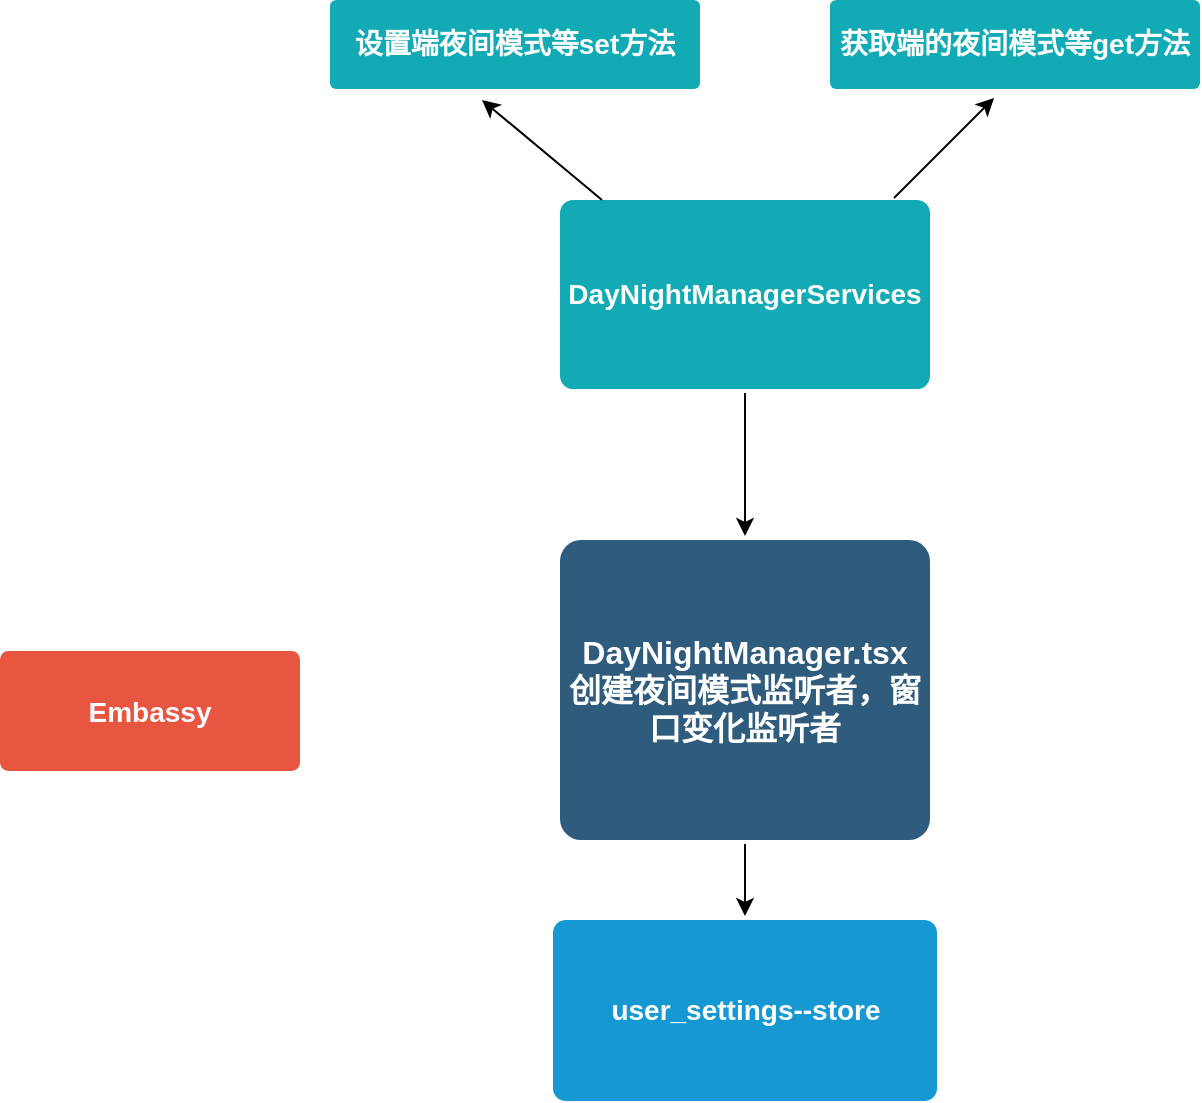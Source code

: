 <mxfile version="21.6.1" type="github">
  <diagram id="6a731a19-8d31-9384-78a2-239565b7b9f0" name="Page-1">
    <mxGraphModel dx="954" dy="616" grid="1" gridSize="10" guides="1" tooltips="1" connect="1" arrows="1" fold="1" page="1" pageScale="1" pageWidth="1169" pageHeight="827" background="none" math="0" shadow="0">
      <root>
        <mxCell id="0" />
        <mxCell id="1" parent="0" />
        <mxCell id="t4K2d5em0BPrAeLA6cwA-1794" value="" style="edgeStyle=orthogonalEdgeStyle;rounded=0;orthogonalLoop=1;jettySize=auto;html=1;" edge="1" parent="1" source="1749" target="1760">
          <mxGeometry relative="1" as="geometry">
            <mxPoint x="591" y="538" as="targetPoint" />
          </mxGeometry>
        </mxCell>
        <mxCell id="1749" value="DayNightManager.tsx&lt;br&gt;创建夜间模式监听者，窗口变化监听者" style="rounded=1;whiteSpace=wrap;html=1;shadow=0;labelBackgroundColor=none;strokeColor=none;strokeWidth=3;fillColor=#2F5B7C;fontFamily=Helvetica;fontSize=16;fontColor=#FFFFFF;align=center;fontStyle=1;spacing=5;arcSize=7;perimeterSpacing=2;" parent="1" vertex="1">
          <mxGeometry x="495" y="330" width="185" height="150" as="geometry" />
        </mxCell>
        <mxCell id="1753" value="Embassy" style="rounded=1;whiteSpace=wrap;html=1;shadow=0;labelBackgroundColor=none;strokeColor=none;strokeWidth=3;fillColor=#e85642;fontFamily=Helvetica;fontSize=14;fontColor=#FFFFFF;align=center;spacing=5;fontStyle=1;arcSize=7;perimeterSpacing=2;" parent="1" vertex="1">
          <mxGeometry x="215" y="385.5" width="150" height="60" as="geometry" />
        </mxCell>
        <mxCell id="1760" value="user_settings--store" style="rounded=1;whiteSpace=wrap;html=1;shadow=0;labelBackgroundColor=none;strokeColor=none;strokeWidth=3;fillColor=#1699d3;fontFamily=Helvetica;fontSize=14;fontColor=#FFFFFF;align=center;spacing=5;fontStyle=1;arcSize=7;perimeterSpacing=2;" parent="1" vertex="1">
          <mxGeometry x="491.5" y="520" width="192" height="90.5" as="geometry" />
        </mxCell>
        <mxCell id="t4K2d5em0BPrAeLA6cwA-1780" value="" style="edgeStyle=orthogonalEdgeStyle;rounded=0;orthogonalLoop=1;jettySize=auto;html=1;" edge="1" parent="1" source="1771" target="1749">
          <mxGeometry relative="1" as="geometry" />
        </mxCell>
        <mxCell id="1771" value="DayNightManagerServices" style="rounded=1;whiteSpace=wrap;html=1;shadow=0;labelBackgroundColor=none;strokeColor=none;strokeWidth=3;fillColor=#12aab5;fontFamily=Helvetica;fontSize=14;fontColor=#FFFFFF;align=center;spacing=5;fontStyle=1;arcSize=7;perimeterSpacing=2;" parent="1" vertex="1">
          <mxGeometry x="495" y="160" width="185" height="94.5" as="geometry" />
        </mxCell>
        <mxCell id="t4K2d5em0BPrAeLA6cwA-1782" value="" style="endArrow=classic;html=1;rounded=0;" edge="1" parent="1">
          <mxGeometry width="50" height="50" relative="1" as="geometry">
            <mxPoint x="662" y="159" as="sourcePoint" />
            <mxPoint x="712" y="109" as="targetPoint" />
          </mxGeometry>
        </mxCell>
        <mxCell id="t4K2d5em0BPrAeLA6cwA-1784" value="获取端的夜间模式等get方法" style="rounded=1;whiteSpace=wrap;html=1;shadow=0;labelBackgroundColor=none;strokeColor=none;strokeWidth=3;fillColor=#12aab5;fontFamily=Helvetica;fontSize=14;fontColor=#FFFFFF;align=center;spacing=5;fontStyle=1;arcSize=7;perimeterSpacing=2;" vertex="1" parent="1">
          <mxGeometry x="630" y="60" width="185" height="44.5" as="geometry" />
        </mxCell>
        <mxCell id="t4K2d5em0BPrAeLA6cwA-1785" value="" style="endArrow=classic;html=1;rounded=0;" edge="1" parent="1">
          <mxGeometry width="50" height="50" relative="1" as="geometry">
            <mxPoint x="516" y="160" as="sourcePoint" />
            <mxPoint x="456" y="110" as="targetPoint" />
          </mxGeometry>
        </mxCell>
        <mxCell id="t4K2d5em0BPrAeLA6cwA-1786" value="设置端夜间模式等set方法" style="rounded=1;whiteSpace=wrap;html=1;shadow=0;labelBackgroundColor=none;strokeColor=none;strokeWidth=3;fillColor=#12aab5;fontFamily=Helvetica;fontSize=14;fontColor=#FFFFFF;align=center;spacing=5;fontStyle=1;arcSize=7;perimeterSpacing=2;" vertex="1" parent="1">
          <mxGeometry x="380" y="60" width="185" height="44.5" as="geometry" />
        </mxCell>
      </root>
    </mxGraphModel>
  </diagram>
</mxfile>
